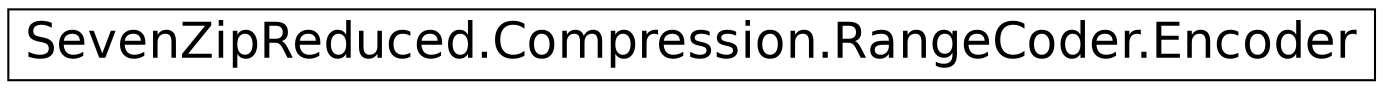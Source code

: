 digraph G
{
  edge [fontname="Helvetica",fontsize="24",labelfontname="Helvetica",labelfontsize="24"];
  node [fontname="Helvetica",fontsize="24",shape=record];
  rankdir="LR";
  Node1 [label="SevenZipReduced.Compression.RangeCoder.Encoder",height=0.2,width=0.4,color="black", fillcolor="white", style="filled",URL="$class_seven_zip_reduced_1_1_compression_1_1_range_coder_1_1_encoder.html"];
}
